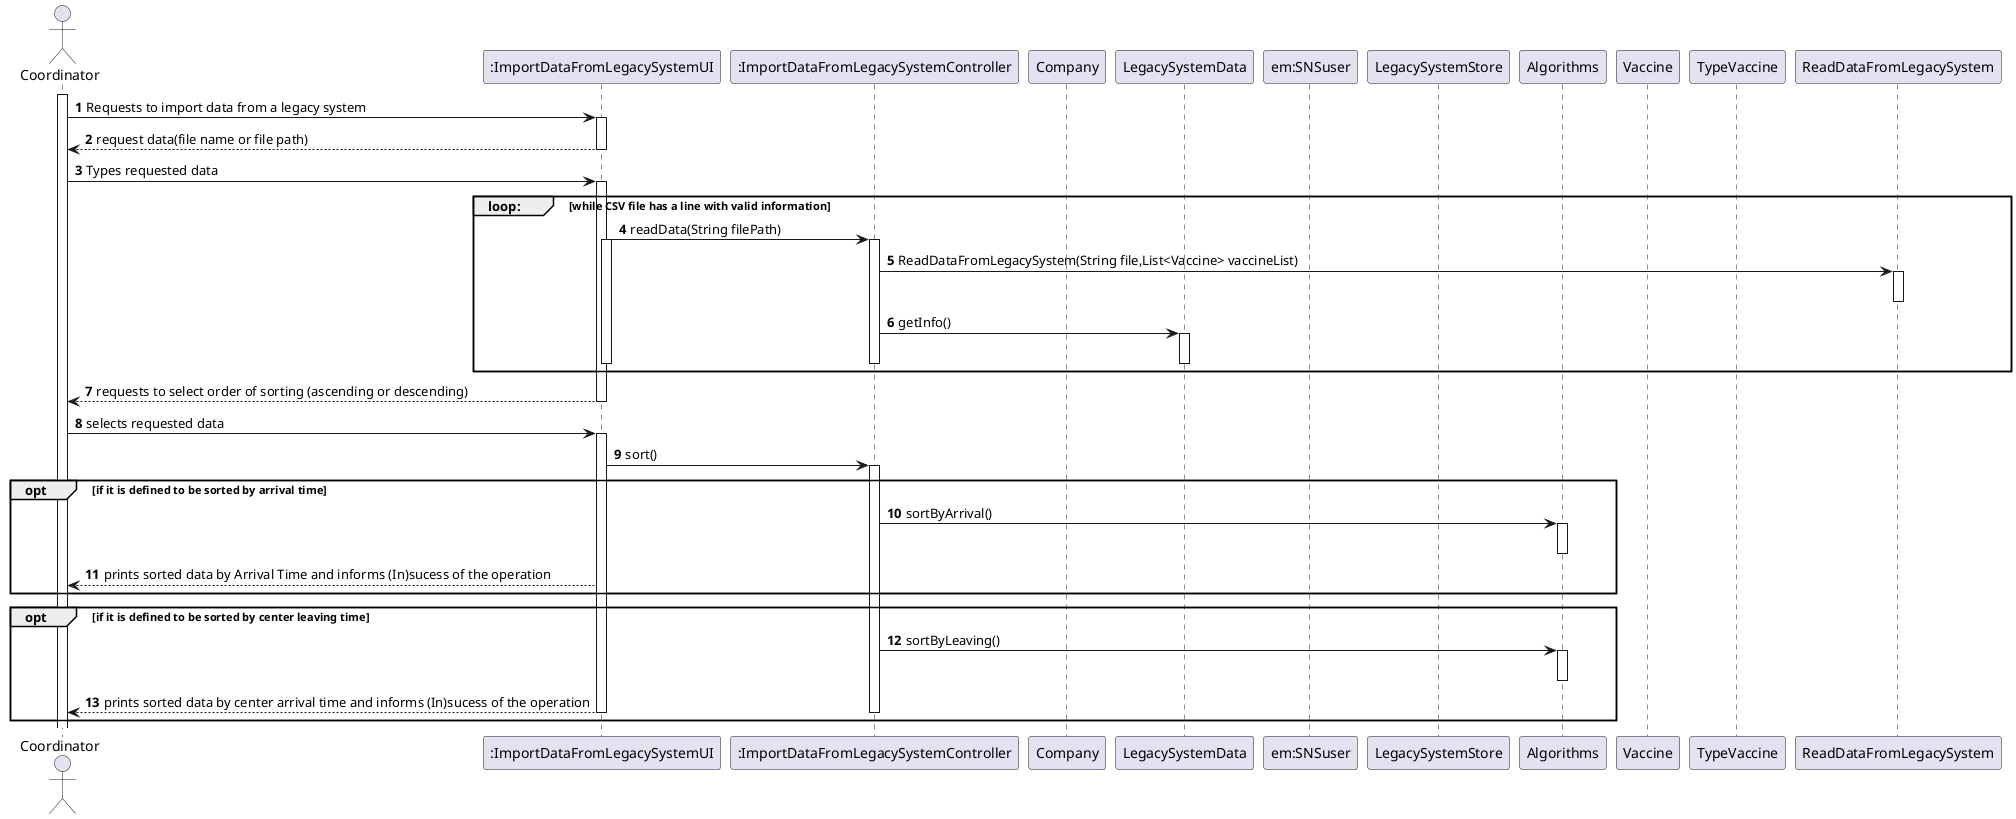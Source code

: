 @startuml
'https://plantuml.com/sequence-diagram

autonumber
    actor "Coordinator" as coord

    participant ":ImportDataFromLegacySystemUI" as UI
    participant ":ImportDataFromLegacySystemController" as  CTRL
    participant "Company" as COMP
    participant "LegacySystemData" as LSD
    participant "em:SNSuser" as SNS
    participant "LegacySystemStore" as LSS
    participant "Algorithms" as ALG
    participant "Vaccine" as VAC
    participant "TypeVaccine" as TVAC
    participant "ReadDataFromLegacySystem" as RDFLS

      activate coord
      coord -> UI: Requests to import data from a legacy system
       activate UI
       UI --> coord: request data(file name or file path)
       deactivate UI
       UI <- coord: Types requested data

       activate UI

       group loop: [while CSV file has a line with valid information]
       UI->CTRL:readData(String filePath)
       activate UI
       activate CTRL
       CTRL -> RDFLS: ReadDataFromLegacySystem(String file,List<Vaccine> vaccineList)
       activate RDFLS
       deactivate RDFLS
       CTRL -> LSD: getInfo()
       activate LSD
       deactivate CTRL
       deactivate LSD
       deactivate UI
       end
       UI--> coord:requests to select order of sorting (ascending or descending)
       deactivate UI
       coord -> UI: selects requested data
       activate UI
       UI->CTRL: sort()

 opt if it is defined to be sorted by arrival time
        activate CTRL
         CTRL-> ALG: sortByArrival()
        activate ALG
        deactivate ALG
        UI-->coord: prints sorted data by Arrival Time and informs (In)sucess of the operation

 end
 opt if it is defined to be sorted by center leaving time
         activate CTRL
          CTRL-> ALG: sortByLeaving()
         activate ALG
         deactivate ALG
         UI-->coord: prints sorted data by center arrival time and informs (In)sucess of the operation
         deactivate UI
         deactivate CTRL

  end


@enduml